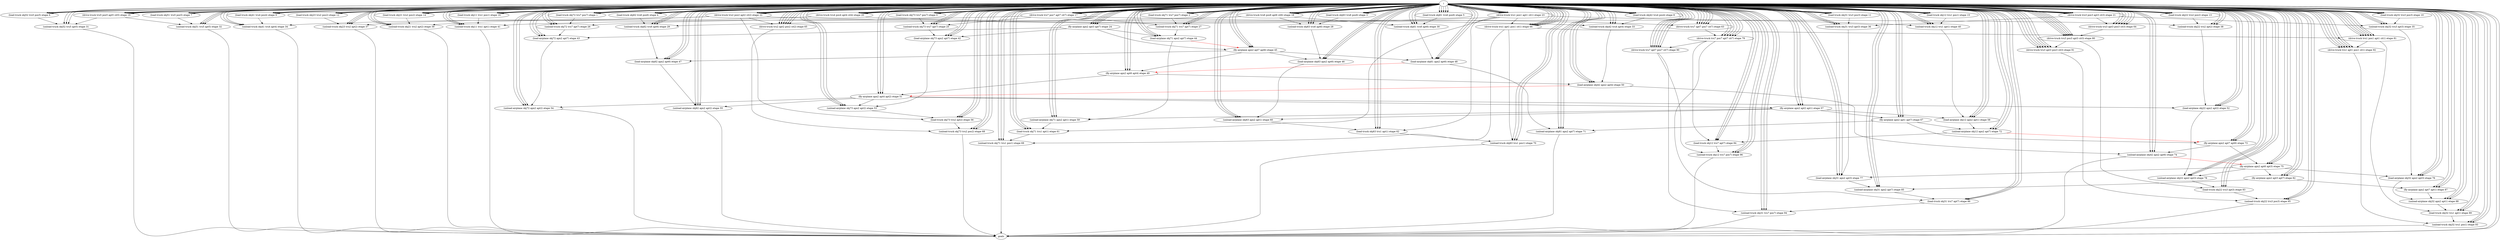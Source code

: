 digraph D { 
" i " -> "(load-truck obj73 tru7 pos7) etape 0";
" i " -> "(load-truck obj73 tru7 pos7) etape 0";
" i " -> "(load-truck obj73 tru7 pos7) etape 0";
" i " -> "(load-truck obj73 tru7 pos7) etape 0";
" i " -> "(load-truck obj73 tru7 pos7) etape 0";
" i " -> "(load-truck obj72 tru7 pos7) etape 1";
" i " -> "(load-truck obj72 tru7 pos7) etape 1";
" i " -> "(load-truck obj72 tru7 pos7) etape 1";
" i " -> "(load-truck obj72 tru7 pos7) etape 1";
" i " -> "(load-truck obj72 tru7 pos7) etape 1";
" i " -> "(load-truck obj71 tru7 pos7) etape 2";
" i " -> "(load-truck obj71 tru7 pos7) etape 2";
" i " -> "(load-truck obj71 tru7 pos7) etape 2";
" i " -> "(load-truck obj71 tru7 pos7) etape 2";
" i " -> "(load-truck obj71 tru7 pos7) etape 2";
" i " -> "(load-truck obj63 tru6 pos6) etape 3";
" i " -> "(load-truck obj63 tru6 pos6) etape 3";
" i " -> "(load-truck obj63 tru6 pos6) etape 3";
" i " -> "(load-truck obj63 tru6 pos6) etape 3";
" i " -> "(load-truck obj63 tru6 pos6) etape 3";
" i " -> "(load-truck obj62 tru6 pos6) etape 4";
" i " -> "(load-truck obj62 tru6 pos6) etape 4";
" i " -> "(load-truck obj62 tru6 pos6) etape 4";
" i " -> "(load-truck obj62 tru6 pos6) etape 4";
" i " -> "(load-truck obj62 tru6 pos6) etape 4";
" i " -> "(load-truck obj61 tru6 pos6) etape 5";
" i " -> "(load-truck obj61 tru6 pos6) etape 5";
" i " -> "(load-truck obj61 tru6 pos6) etape 5";
" i " -> "(load-truck obj61 tru6 pos6) etape 5";
" i " -> "(load-truck obj61 tru6 pos6) etape 5";
" i " -> "(load-truck obj52 tru5 pos5) etape 6";
" i " -> "(load-truck obj52 tru5 pos5) etape 6";
" i " -> "(load-truck obj52 tru5 pos5) etape 6";
" i " -> "(load-truck obj52 tru5 pos5) etape 6";
" i " -> "(load-truck obj52 tru5 pos5) etape 6";
" i " -> "(load-truck obj51 tru5 pos5) etape 7";
" i " -> "(load-truck obj51 tru5 pos5) etape 7";
" i " -> "(load-truck obj51 tru5 pos5) etape 7";
" i " -> "(load-truck obj51 tru5 pos5) etape 7";
" i " -> "(load-truck obj51 tru5 pos5) etape 7";
" i " -> "(load-truck obj42 tru4 pos4) etape 8";
" i " -> "(load-truck obj42 tru4 pos4) etape 8";
" i " -> "(load-truck obj42 tru4 pos4) etape 8";
" i " -> "(load-truck obj42 tru4 pos4) etape 8";
" i " -> "(load-truck obj42 tru4 pos4) etape 8";
" i " -> "(load-truck obj41 tru4 pos4) etape 9";
" i " -> "(load-truck obj41 tru4 pos4) etape 9";
" i " -> "(load-truck obj41 tru4 pos4) etape 9";
" i " -> "(load-truck obj41 tru4 pos4) etape 9";
" i " -> "(load-truck obj41 tru4 pos4) etape 9";
" i " -> "(load-truck obj32 tru3 pos3) etape 10";
" i " -> "(load-truck obj32 tru3 pos3) etape 10";
" i " -> "(load-truck obj32 tru3 pos3) etape 10";
" i " -> "(load-truck obj32 tru3 pos3) etape 10";
" i " -> "(load-truck obj32 tru3 pos3) etape 10";
" i " -> "(load-truck obj31 tru3 pos3) etape 11";
" i " -> "(load-truck obj31 tru3 pos3) etape 11";
" i " -> "(load-truck obj31 tru3 pos3) etape 11";
" i " -> "(load-truck obj31 tru3 pos3) etape 11";
" i " -> "(load-truck obj31 tru3 pos3) etape 11";
" i " -> "(load-truck obj23 tru2 pos2) etape 12";
" i " -> "(load-truck obj23 tru2 pos2) etape 12";
" i " -> "(load-truck obj23 tru2 pos2) etape 12";
" i " -> "(load-truck obj23 tru2 pos2) etape 12";
" i " -> "(load-truck obj23 tru2 pos2) etape 12";
" i " -> "(load-truck obj22 tru2 pos2) etape 13";
" i " -> "(load-truck obj22 tru2 pos2) etape 13";
" i " -> "(load-truck obj22 tru2 pos2) etape 13";
" i " -> "(load-truck obj22 tru2 pos2) etape 13";
" i " -> "(load-truck obj22 tru2 pos2) etape 13";
" i " -> "(load-truck obj21 tru2 pos2) etape 14";
" i " -> "(load-truck obj21 tru2 pos2) etape 14";
" i " -> "(load-truck obj21 tru2 pos2) etape 14";
" i " -> "(load-truck obj21 tru2 pos2) etape 14";
" i " -> "(load-truck obj21 tru2 pos2) etape 14";
" i " -> "(load-truck obj12 tru1 pos1) etape 15";
" i " -> "(load-truck obj12 tru1 pos1) etape 15";
" i " -> "(load-truck obj12 tru1 pos1) etape 15";
" i " -> "(load-truck obj12 tru1 pos1) etape 15";
" i " -> "(load-truck obj12 tru1 pos1) etape 15";
" i " -> "(load-truck obj11 tru1 pos1) etape 16";
" i " -> "(load-truck obj11 tru1 pos1) etape 16";
" i " -> "(load-truck obj11 tru1 pos1) etape 16";
" i " -> "(load-truck obj11 tru1 pos1) etape 16";
" i " -> "(load-truck obj11 tru1 pos1) etape 16";
" i " -> "(drive-truck tru7 pos7 apt7 cit7) etape 17";
" i " -> "(drive-truck tru7 pos7 apt7 cit7) etape 17";
" i " -> "(drive-truck tru7 pos7 apt7 cit7) etape 17";
" i " -> "(drive-truck tru7 pos7 apt7 cit7) etape 17";
" i " -> "(drive-truck tru7 pos7 apt7 cit7) etape 17";
" i " -> "(drive-truck tru7 pos7 apt7 cit7) etape 17";
" i " -> "(drive-truck tru7 pos7 apt7 cit7) etape 17";
" i " -> "(drive-truck tru6 pos6 apt6 cit6) etape 18";
" i " -> "(drive-truck tru6 pos6 apt6 cit6) etape 18";
" i " -> "(drive-truck tru6 pos6 apt6 cit6) etape 18";
" i " -> "(drive-truck tru6 pos6 apt6 cit6) etape 18";
" i " -> "(drive-truck tru6 pos6 apt6 cit6) etape 18";
" i " -> "(drive-truck tru6 pos6 apt6 cit6) etape 18";
" i " -> "(drive-truck tru6 pos6 apt6 cit6) etape 18";
" i " -> "(drive-truck tru5 pos5 apt5 cit5) etape 19";
" i " -> "(drive-truck tru5 pos5 apt5 cit5) etape 19";
" i " -> "(drive-truck tru5 pos5 apt5 cit5) etape 19";
" i " -> "(drive-truck tru5 pos5 apt5 cit5) etape 19";
" i " -> "(drive-truck tru5 pos5 apt5 cit5) etape 19";
" i " -> "(drive-truck tru5 pos5 apt5 cit5) etape 19";
" i " -> "(drive-truck tru5 pos5 apt5 cit5) etape 19";
" i " -> "(drive-truck tru4 pos4 apt4 cit4) etape 20";
" i " -> "(drive-truck tru4 pos4 apt4 cit4) etape 20";
" i " -> "(drive-truck tru4 pos4 apt4 cit4) etape 20";
" i " -> "(drive-truck tru4 pos4 apt4 cit4) etape 20";
" i " -> "(drive-truck tru4 pos4 apt4 cit4) etape 20";
" i " -> "(drive-truck tru4 pos4 apt4 cit4) etape 20";
" i " -> "(drive-truck tru4 pos4 apt4 cit4) etape 20";
" i " -> "(drive-truck tru3 pos3 apt3 cit3) etape 21";
" i " -> "(drive-truck tru3 pos3 apt3 cit3) etape 21";
" i " -> "(drive-truck tru3 pos3 apt3 cit3) etape 21";
" i " -> "(drive-truck tru3 pos3 apt3 cit3) etape 21";
" i " -> "(drive-truck tru3 pos3 apt3 cit3) etape 21";
" i " -> "(drive-truck tru3 pos3 apt3 cit3) etape 21";
" i " -> "(drive-truck tru3 pos3 apt3 cit3) etape 21";
" i " -> "(drive-truck tru2 pos2 apt2 cit2) etape 22";
" i " -> "(drive-truck tru2 pos2 apt2 cit2) etape 22";
" i " -> "(drive-truck tru2 pos2 apt2 cit2) etape 22";
" i " -> "(drive-truck tru2 pos2 apt2 cit2) etape 22";
" i " -> "(drive-truck tru2 pos2 apt2 cit2) etape 22";
" i " -> "(drive-truck tru2 pos2 apt2 cit2) etape 22";
" i " -> "(drive-truck tru2 pos2 apt2 cit2) etape 22";
" i " -> "(drive-truck tru1 pos1 apt1 cit1) etape 23";
" i " -> "(drive-truck tru1 pos1 apt1 cit1) etape 23";
" i " -> "(drive-truck tru1 pos1 apt1 cit1) etape 23";
" i " -> "(drive-truck tru1 pos1 apt1 cit1) etape 23";
" i " -> "(drive-truck tru1 pos1 apt1 cit1) etape 23";
" i " -> "(drive-truck tru1 pos1 apt1 cit1) etape 23";
" i " -> "(drive-truck tru1 pos1 apt1 cit1) etape 23";
" i " -> "(fly-airplane apn2 apt3 apt7) etape 24";
" i " -> "(fly-airplane apn2 apt3 apt7) etape 24";
" i " -> "(fly-airplane apn2 apt3 apt7) etape 24";
" i " -> "(fly-airplane apn2 apt3 apt7) etape 24";
" i " -> "(unload-truck obj73 tru7 apt7) etape 25";
" i " -> "(unload-truck obj73 tru7 apt7) etape 25";
" i " -> "(unload-truck obj73 tru7 apt7) etape 25";
"(drive-truck tru7 pos7 apt7 cit7) etape 17" -> "(unload-truck obj73 tru7 apt7) etape 25";
"(load-truck obj73 tru7 pos7) etape 0" -> "(unload-truck obj73 tru7 apt7) etape 25";
" i " -> "(unload-truck obj72 tru7 apt7) etape 26";
" i " -> "(unload-truck obj72 tru7 apt7) etape 26";
" i " -> "(unload-truck obj72 tru7 apt7) etape 26";
"(drive-truck tru7 pos7 apt7 cit7) etape 17" -> "(unload-truck obj72 tru7 apt7) etape 26";
"(load-truck obj72 tru7 pos7) etape 1" -> "(unload-truck obj72 tru7 apt7) etape 26";
" i " -> "(unload-truck obj71 tru7 apt7) etape 27";
" i " -> "(unload-truck obj71 tru7 apt7) etape 27";
" i " -> "(unload-truck obj71 tru7 apt7) etape 27";
"(drive-truck tru7 pos7 apt7 cit7) etape 17" -> "(unload-truck obj71 tru7 apt7) etape 27";
"(load-truck obj71 tru7 pos7) etape 2" -> "(unload-truck obj71 tru7 apt7) etape 27";
" i " -> "(unload-truck obj63 tru6 apt6) etape 28";
" i " -> "(unload-truck obj63 tru6 apt6) etape 28";
" i " -> "(unload-truck obj63 tru6 apt6) etape 28";
"(drive-truck tru6 pos6 apt6 cit6) etape 18" -> "(unload-truck obj63 tru6 apt6) etape 28";
"(load-truck obj63 tru6 pos6) etape 3" -> "(unload-truck obj63 tru6 apt6) etape 28";
" i " -> "(unload-truck obj62 tru6 apt6) etape 29";
" i " -> "(unload-truck obj62 tru6 apt6) etape 29";
" i " -> "(unload-truck obj62 tru6 apt6) etape 29";
"(drive-truck tru6 pos6 apt6 cit6) etape 18" -> "(unload-truck obj62 tru6 apt6) etape 29";
"(load-truck obj62 tru6 pos6) etape 4" -> "(unload-truck obj62 tru6 apt6) etape 29";
" i " -> "(unload-truck obj61 tru6 apt6) etape 30";
" i " -> "(unload-truck obj61 tru6 apt6) etape 30";
" i " -> "(unload-truck obj61 tru6 apt6) etape 30";
"(drive-truck tru6 pos6 apt6 cit6) etape 18" -> "(unload-truck obj61 tru6 apt6) etape 30";
"(load-truck obj61 tru6 pos6) etape 5" -> "(unload-truck obj61 tru6 apt6) etape 30";
" i " -> "(unload-truck obj52 tru5 apt5) etape 31";
" i " -> "(unload-truck obj52 tru5 apt5) etape 31";
" i " -> "(unload-truck obj52 tru5 apt5) etape 31";
"(drive-truck tru5 pos5 apt5 cit5) etape 19" -> "(unload-truck obj52 tru5 apt5) etape 31";
"(load-truck obj52 tru5 pos5) etape 6" -> "(unload-truck obj52 tru5 apt5) etape 31";
" i " -> "(unload-truck obj51 tru5 apt5) etape 32";
" i " -> "(unload-truck obj51 tru5 apt5) etape 32";
" i " -> "(unload-truck obj51 tru5 apt5) etape 32";
"(drive-truck tru5 pos5 apt5 cit5) etape 19" -> "(unload-truck obj51 tru5 apt5) etape 32";
"(load-truck obj51 tru5 pos5) etape 7" -> "(unload-truck obj51 tru5 apt5) etape 32";
" i " -> "(unload-truck obj42 tru4 apt4) etape 33";
" i " -> "(unload-truck obj42 tru4 apt4) etape 33";
" i " -> "(unload-truck obj42 tru4 apt4) etape 33";
"(drive-truck tru4 pos4 apt4 cit4) etape 20" -> "(unload-truck obj42 tru4 apt4) etape 33";
"(load-truck obj42 tru4 pos4) etape 8" -> "(unload-truck obj42 tru4 apt4) etape 33";
" i " -> "(unload-truck obj41 tru4 apt4) etape 34";
" i " -> "(unload-truck obj41 tru4 apt4) etape 34";
" i " -> "(unload-truck obj41 tru4 apt4) etape 34";
"(drive-truck tru4 pos4 apt4 cit4) etape 20" -> "(unload-truck obj41 tru4 apt4) etape 34";
"(load-truck obj41 tru4 pos4) etape 9" -> "(unload-truck obj41 tru4 apt4) etape 34";
" i " -> "(unload-truck obj32 tru3 apt3) etape 35";
" i " -> "(unload-truck obj32 tru3 apt3) etape 35";
" i " -> "(unload-truck obj32 tru3 apt3) etape 35";
"(drive-truck tru3 pos3 apt3 cit3) etape 21" -> "(unload-truck obj32 tru3 apt3) etape 35";
"(load-truck obj32 tru3 pos3) etape 10" -> "(unload-truck obj32 tru3 apt3) etape 35";
" i " -> "(unload-truck obj31 tru3 apt3) etape 36";
" i " -> "(unload-truck obj31 tru3 apt3) etape 36";
" i " -> "(unload-truck obj31 tru3 apt3) etape 36";
"(drive-truck tru3 pos3 apt3 cit3) etape 21" -> "(unload-truck obj31 tru3 apt3) etape 36";
"(load-truck obj31 tru3 pos3) etape 11" -> "(unload-truck obj31 tru3 apt3) etape 36";
" i " -> "(unload-truck obj23 tru2 apt2) etape 37";
" i " -> "(unload-truck obj23 tru2 apt2) etape 37";
" i " -> "(unload-truck obj23 tru2 apt2) etape 37";
"(drive-truck tru2 pos2 apt2 cit2) etape 22" -> "(unload-truck obj23 tru2 apt2) etape 37";
"(load-truck obj23 tru2 pos2) etape 12" -> "(unload-truck obj23 tru2 apt2) etape 37";
" i " -> "(unload-truck obj22 tru2 apt2) etape 38";
" i " -> "(unload-truck obj22 tru2 apt2) etape 38";
" i " -> "(unload-truck obj22 tru2 apt2) etape 38";
"(drive-truck tru2 pos2 apt2 cit2) etape 22" -> "(unload-truck obj22 tru2 apt2) etape 38";
"(load-truck obj22 tru2 pos2) etape 13" -> "(unload-truck obj22 tru2 apt2) etape 38";
" i " -> "(unload-truck obj21 tru2 apt2) etape 39";
" i " -> "(unload-truck obj21 tru2 apt2) etape 39";
" i " -> "(unload-truck obj21 tru2 apt2) etape 39";
"(drive-truck tru2 pos2 apt2 cit2) etape 22" -> "(unload-truck obj21 tru2 apt2) etape 39";
"(load-truck obj21 tru2 pos2) etape 14" -> "(unload-truck obj21 tru2 apt2) etape 39";
" i " -> "(unload-truck obj12 tru1 apt1) etape 40";
" i " -> "(unload-truck obj12 tru1 apt1) etape 40";
" i " -> "(unload-truck obj12 tru1 apt1) etape 40";
"(drive-truck tru1 pos1 apt1 cit1) etape 23" -> "(unload-truck obj12 tru1 apt1) etape 40";
"(load-truck obj12 tru1 pos1) etape 15" -> "(unload-truck obj12 tru1 apt1) etape 40";
" i " -> "(unload-truck obj11 tru1 apt1) etape 41";
" i " -> "(unload-truck obj11 tru1 apt1) etape 41";
" i " -> "(unload-truck obj11 tru1 apt1) etape 41";
"(drive-truck tru1 pos1 apt1 cit1) etape 23" -> "(unload-truck obj11 tru1 apt1) etape 41";
"(load-truck obj11 tru1 pos1) etape 16" -> "(unload-truck obj11 tru1 apt1) etape 41";
" i " -> "(load-airplane obj73 apn2 apt7) etape 42";
" i " -> "(load-airplane obj73 apn2 apt7) etape 42";
" i " -> "(load-airplane obj73 apn2 apt7) etape 42";
"(unload-truck obj73 tru7 apt7) etape 25" -> "(load-airplane obj73 apn2 apt7) etape 42";
"(fly-airplane apn2 apt3 apt7) etape 24" -> "(load-airplane obj73 apn2 apt7) etape 42";
" i " -> "(load-airplane obj72 apn2 apt7) etape 43";
" i " -> "(load-airplane obj72 apn2 apt7) etape 43";
" i " -> "(load-airplane obj72 apn2 apt7) etape 43";
"(unload-truck obj72 tru7 apt7) etape 26" -> "(load-airplane obj72 apn2 apt7) etape 43";
"(fly-airplane apn2 apt3 apt7) etape 24" -> "(load-airplane obj72 apn2 apt7) etape 43";
" i " -> "(load-airplane obj71 apn2 apt7) etape 44";
" i " -> "(load-airplane obj71 apn2 apt7) etape 44";
" i " -> "(load-airplane obj71 apn2 apt7) etape 44";
"(unload-truck obj71 tru7 apt7) etape 27" -> "(load-airplane obj71 apn2 apt7) etape 44";
"(fly-airplane apn2 apt3 apt7) etape 24" -> "(load-airplane obj71 apn2 apt7) etape 44";
" i " -> "(fly-airplane apn2 apt7 apt6) etape 45";
" i " -> "(fly-airplane apn2 apt7 apt6) etape 45";
" i " -> "(fly-airplane apn2 apt7 apt6) etape 45";
"(fly-airplane apn2 apt3 apt7) etape 24" -> "(fly-airplane apn2 apt7 apt6) etape 45";
" i " -> "(load-airplane obj63 apn2 apt6) etape 46";
" i " -> "(load-airplane obj63 apn2 apt6) etape 46";
" i " -> "(load-airplane obj63 apn2 apt6) etape 46";
"(unload-truck obj63 tru6 apt6) etape 28" -> "(load-airplane obj63 apn2 apt6) etape 46";
"(fly-airplane apn2 apt7 apt6) etape 45" -> "(load-airplane obj63 apn2 apt6) etape 46";
" i " -> "(load-airplane obj62 apn2 apt6) etape 47";
" i " -> "(load-airplane obj62 apn2 apt6) etape 47";
" i " -> "(load-airplane obj62 apn2 apt6) etape 47";
"(unload-truck obj62 tru6 apt6) etape 29" -> "(load-airplane obj62 apn2 apt6) etape 47";
"(fly-airplane apn2 apt7 apt6) etape 45" -> "(load-airplane obj62 apn2 apt6) etape 47";
" i " -> "(load-airplane obj61 apn2 apt6) etape 48";
" i " -> "(load-airplane obj61 apn2 apt6) etape 48";
" i " -> "(load-airplane obj61 apn2 apt6) etape 48";
"(unload-truck obj61 tru6 apt6) etape 30" -> "(load-airplane obj61 apn2 apt6) etape 48";
"(fly-airplane apn2 apt7 apt6) etape 45" -> "(load-airplane obj61 apn2 apt6) etape 48";
" i " -> "(fly-airplane apn2 apt6 apt4) etape 49";
" i " -> "(fly-airplane apn2 apt6 apt4) etape 49";
" i " -> "(fly-airplane apn2 apt6 apt4) etape 49";
"(fly-airplane apn2 apt7 apt6) etape 45" -> "(fly-airplane apn2 apt6 apt4) etape 49";
" i " -> "(load-airplane obj42 apn2 apt4) etape 50";
" i " -> "(load-airplane obj42 apn2 apt4) etape 50";
" i " -> "(load-airplane obj42 apn2 apt4) etape 50";
"(fly-airplane apn2 apt6 apt4) etape 49" -> "(load-airplane obj42 apn2 apt4) etape 50";
"(unload-truck obj42 tru4 apt4) etape 33" -> "(load-airplane obj42 apn2 apt4) etape 50";
" i " -> "(fly-airplane apn2 apt4 apt2) etape 51";
" i " -> "(fly-airplane apn2 apt4 apt2) etape 51";
" i " -> "(fly-airplane apn2 apt4 apt2) etape 51";
"(fly-airplane apn2 apt6 apt4) etape 49" -> "(fly-airplane apn2 apt4 apt2) etape 51";
" i " -> "(load-airplane obj22 apn2 apt2) etape 52";
" i " -> "(load-airplane obj22 apn2 apt2) etape 52";
" i " -> "(load-airplane obj22 apn2 apt2) etape 52";
"(fly-airplane apn2 apt4 apt2) etape 51" -> "(load-airplane obj22 apn2 apt2) etape 52";
"(unload-truck obj22 tru2 apt2) etape 38" -> "(load-airplane obj22 apn2 apt2) etape 52";
" i " -> "(unload-airplane obj73 apn2 apt2) etape 53";
" i " -> "(unload-airplane obj73 apn2 apt2) etape 53";
" i " -> "(unload-airplane obj73 apn2 apt2) etape 53";
"(fly-airplane apn2 apt4 apt2) etape 51" -> "(unload-airplane obj73 apn2 apt2) etape 53";
"(load-airplane obj73 apn2 apt7) etape 42" -> "(unload-airplane obj73 apn2 apt2) etape 53";
" i " -> "(unload-airplane obj72 apn2 apt2) etape 54";
" i " -> "(unload-airplane obj72 apn2 apt2) etape 54";
" i " -> "(unload-airplane obj72 apn2 apt2) etape 54";
"(fly-airplane apn2 apt4 apt2) etape 51" -> "(unload-airplane obj72 apn2 apt2) etape 54";
"(load-airplane obj72 apn2 apt7) etape 43" -> "(unload-airplane obj72 apn2 apt2) etape 54";
" i " -> "(unload-airplane obj62 apn2 apt2) etape 55";
" i " -> "(unload-airplane obj62 apn2 apt2) etape 55";
" i " -> "(unload-airplane obj62 apn2 apt2) etape 55";
"(fly-airplane apn2 apt4 apt2) etape 51" -> "(unload-airplane obj62 apn2 apt2) etape 55";
"(load-airplane obj62 apn2 apt6) etape 47" -> "(unload-airplane obj62 apn2 apt2) etape 55";
" i " -> "(load-truck obj73 tru2 apt2) etape 56";
" i " -> "(load-truck obj73 tru2 apt2) etape 56";
" i " -> "(load-truck obj73 tru2 apt2) etape 56";
"(unload-airplane obj73 apn2 apt2) etape 53" -> "(load-truck obj73 tru2 apt2) etape 56";
"(drive-truck tru2 pos2 apt2 cit2) etape 22" -> "(load-truck obj73 tru2 apt2) etape 56";
" i " -> "(fly-airplane apn2 apt2 apt1) etape 57";
" i " -> "(fly-airplane apn2 apt2 apt1) etape 57";
" i " -> "(fly-airplane apn2 apt2 apt1) etape 57";
"(fly-airplane apn2 apt4 apt2) etape 51" -> "(fly-airplane apn2 apt2 apt1) etape 57";
" i " -> "(load-airplane obj12 apn2 apt1) etape 58";
" i " -> "(load-airplane obj12 apn2 apt1) etape 58";
" i " -> "(load-airplane obj12 apn2 apt1) etape 58";
"(fly-airplane apn2 apt2 apt1) etape 57" -> "(load-airplane obj12 apn2 apt1) etape 58";
"(unload-truck obj12 tru1 apt1) etape 40" -> "(load-airplane obj12 apn2 apt1) etape 58";
" i " -> "(unload-airplane obj71 apn2 apt1) etape 59";
" i " -> "(unload-airplane obj71 apn2 apt1) etape 59";
" i " -> "(unload-airplane obj71 apn2 apt1) etape 59";
"(fly-airplane apn2 apt2 apt1) etape 57" -> "(unload-airplane obj71 apn2 apt1) etape 59";
"(load-airplane obj71 apn2 apt7) etape 44" -> "(unload-airplane obj71 apn2 apt1) etape 59";
" i " -> "(unload-airplane obj63 apn2 apt1) etape 60";
" i " -> "(unload-airplane obj63 apn2 apt1) etape 60";
" i " -> "(unload-airplane obj63 apn2 apt1) etape 60";
"(fly-airplane apn2 apt2 apt1) etape 57" -> "(unload-airplane obj63 apn2 apt1) etape 60";
"(load-airplane obj63 apn2 apt6) etape 46" -> "(unload-airplane obj63 apn2 apt1) etape 60";
" i " -> "(load-truck obj71 tru1 apt1) etape 61";
" i " -> "(load-truck obj71 tru1 apt1) etape 61";
" i " -> "(load-truck obj71 tru1 apt1) etape 61";
"(unload-airplane obj71 apn2 apt1) etape 59" -> "(load-truck obj71 tru1 apt1) etape 61";
"(drive-truck tru1 pos1 apt1 cit1) etape 23" -> "(load-truck obj71 tru1 apt1) etape 61";
" i " -> "(load-truck obj63 tru1 apt1) etape 62";
" i " -> "(load-truck obj63 tru1 apt1) etape 62";
" i " -> "(load-truck obj63 tru1 apt1) etape 62";
"(unload-airplane obj63 apn2 apt1) etape 60" -> "(load-truck obj63 tru1 apt1) etape 62";
"(drive-truck tru1 pos1 apt1 cit1) etape 23" -> "(load-truck obj63 tru1 apt1) etape 62";
" i " -> "(drive-truck tru7 apt7 pos7 cit7) etape 63";
" i " -> "(drive-truck tru7 apt7 pos7 cit7) etape 63";
" i " -> "(drive-truck tru7 apt7 pos7 cit7) etape 63";
" i " -> "(drive-truck tru7 apt7 pos7 cit7) etape 63";
" i " -> "(drive-truck tru7 apt7 pos7 cit7) etape 63";
" i " -> "(drive-truck tru7 apt7 pos7 cit7) etape 63";
"(drive-truck tru7 pos7 apt7 cit7) etape 17" -> "(drive-truck tru7 apt7 pos7 cit7) etape 63";
" i " -> "(drive-truck tru3 apt3 pos3 cit3) etape 64";
" i " -> "(drive-truck tru3 apt3 pos3 cit3) etape 64";
" i " -> "(drive-truck tru3 apt3 pos3 cit3) etape 64";
" i " -> "(drive-truck tru3 apt3 pos3 cit3) etape 64";
" i " -> "(drive-truck tru3 apt3 pos3 cit3) etape 64";
" i " -> "(drive-truck tru3 apt3 pos3 cit3) etape 64";
"(drive-truck tru3 pos3 apt3 cit3) etape 21" -> "(drive-truck tru3 apt3 pos3 cit3) etape 64";
" i " -> "(drive-truck tru2 apt2 pos2 cit2) etape 65";
" i " -> "(drive-truck tru2 apt2 pos2 cit2) etape 65";
" i " -> "(drive-truck tru2 apt2 pos2 cit2) etape 65";
" i " -> "(drive-truck tru2 apt2 pos2 cit2) etape 65";
" i " -> "(drive-truck tru2 apt2 pos2 cit2) etape 65";
" i " -> "(drive-truck tru2 apt2 pos2 cit2) etape 65";
"(drive-truck tru2 pos2 apt2 cit2) etape 22" -> "(drive-truck tru2 apt2 pos2 cit2) etape 65";
" i " -> "(drive-truck tru1 apt1 pos1 cit1) etape 66";
" i " -> "(drive-truck tru1 apt1 pos1 cit1) etape 66";
" i " -> "(drive-truck tru1 apt1 pos1 cit1) etape 66";
" i " -> "(drive-truck tru1 apt1 pos1 cit1) etape 66";
" i " -> "(drive-truck tru1 apt1 pos1 cit1) etape 66";
" i " -> "(drive-truck tru1 apt1 pos1 cit1) etape 66";
"(drive-truck tru1 pos1 apt1 cit1) etape 23" -> "(drive-truck tru1 apt1 pos1 cit1) etape 66";
" i " -> "(fly-airplane apn2 apt1 apt7) etape 67";
" i " -> "(fly-airplane apn2 apt1 apt7) etape 67";
" i " -> "(fly-airplane apn2 apt1 apt7) etape 67";
"(fly-airplane apn2 apt2 apt1) etape 57" -> "(fly-airplane apn2 apt1 apt7) etape 67";
" i " -> "(unload-truck obj73 tru2 pos2) etape 68";
" i " -> "(unload-truck obj73 tru2 pos2) etape 68";
" i " -> "(unload-truck obj73 tru2 pos2) etape 68";
"(drive-truck tru2 apt2 pos2 cit2) etape 65" -> "(unload-truck obj73 tru2 pos2) etape 68";
"(load-truck obj73 tru2 apt2) etape 56" -> "(unload-truck obj73 tru2 pos2) etape 68";
" i " -> "(unload-truck obj71 tru1 pos1) etape 69";
" i " -> "(unload-truck obj71 tru1 pos1) etape 69";
" i " -> "(unload-truck obj71 tru1 pos1) etape 69";
"(drive-truck tru1 apt1 pos1 cit1) etape 66" -> "(unload-truck obj71 tru1 pos1) etape 69";
"(load-truck obj71 tru1 apt1) etape 61" -> "(unload-truck obj71 tru1 pos1) etape 69";
" i " -> "(unload-truck obj63 tru1 pos1) etape 70";
" i " -> "(unload-truck obj63 tru1 pos1) etape 70";
" i " -> "(unload-truck obj63 tru1 pos1) etape 70";
"(drive-truck tru1 apt1 pos1 cit1) etape 66" -> "(unload-truck obj63 tru1 pos1) etape 70";
"(load-truck obj63 tru1 apt1) etape 62" -> "(unload-truck obj63 tru1 pos1) etape 70";
" i " -> "(unload-airplane obj61 apn2 apt7) etape 71";
" i " -> "(unload-airplane obj61 apn2 apt7) etape 71";
" i " -> "(unload-airplane obj61 apn2 apt7) etape 71";
"(fly-airplane apn2 apt1 apt7) etape 67" -> "(unload-airplane obj61 apn2 apt7) etape 71";
"(load-airplane obj61 apn2 apt6) etape 48" -> "(unload-airplane obj61 apn2 apt7) etape 71";
" i " -> "(unload-airplane obj12 apn2 apt7) etape 72";
" i " -> "(unload-airplane obj12 apn2 apt7) etape 72";
" i " -> "(unload-airplane obj12 apn2 apt7) etape 72";
"(fly-airplane apn2 apt1 apt7) etape 67" -> "(unload-airplane obj12 apn2 apt7) etape 72";
"(load-airplane obj12 apn2 apt1) etape 58" -> "(unload-airplane obj12 apn2 apt7) etape 72";
" i " -> "(fly-airplane apn2 apt7 apt6) etape 73";
" i " -> "(fly-airplane apn2 apt7 apt6) etape 73";
" i " -> "(fly-airplane apn2 apt7 apt6) etape 73";
"(fly-airplane apn2 apt1 apt7) etape 67" -> "(fly-airplane apn2 apt7 apt6) etape 73";
" i " -> "(unload-airplane obj42 apn2 apt6) etape 74";
" i " -> "(unload-airplane obj42 apn2 apt6) etape 74";
" i " -> "(unload-airplane obj42 apn2 apt6) etape 74";
"(fly-airplane apn2 apt7 apt6) etape 73" -> "(unload-airplane obj42 apn2 apt6) etape 74";
"(load-airplane obj42 apn2 apt4) etape 50" -> "(unload-airplane obj42 apn2 apt6) etape 74";
" i " -> "(fly-airplane apn2 apt6 apt3) etape 75";
" i " -> "(fly-airplane apn2 apt6 apt3) etape 75";
" i " -> "(fly-airplane apn2 apt6 apt3) etape 75";
"(fly-airplane apn2 apt7 apt6) etape 73" -> "(fly-airplane apn2 apt6 apt3) etape 75";
" i " -> "(load-airplane obj32 apn2 apt3) etape 76";
" i " -> "(load-airplane obj32 apn2 apt3) etape 76";
" i " -> "(load-airplane obj32 apn2 apt3) etape 76";
"(fly-airplane apn2 apt6 apt3) etape 75" -> "(load-airplane obj32 apn2 apt3) etape 76";
"(unload-truck obj32 tru3 apt3) etape 35" -> "(load-airplane obj32 apn2 apt3) etape 76";
" i " -> "(load-airplane obj31 apn2 apt3) etape 77";
" i " -> "(load-airplane obj31 apn2 apt3) etape 77";
" i " -> "(load-airplane obj31 apn2 apt3) etape 77";
"(fly-airplane apn2 apt6 apt3) etape 75" -> "(load-airplane obj31 apn2 apt3) etape 77";
"(unload-truck obj31 tru3 apt3) etape 36" -> "(load-airplane obj31 apn2 apt3) etape 77";
" i " -> "(unload-airplane obj22 apn2 apt3) etape 78";
" i " -> "(unload-airplane obj22 apn2 apt3) etape 78";
" i " -> "(unload-airplane obj22 apn2 apt3) etape 78";
"(fly-airplane apn2 apt6 apt3) etape 75" -> "(unload-airplane obj22 apn2 apt3) etape 78";
"(load-airplane obj22 apn2 apt2) etape 52" -> "(unload-airplane obj22 apn2 apt3) etape 78";
" i " -> "(drive-truck tru7 pos7 apt7 cit7) etape 79";
" i " -> "(drive-truck tru7 pos7 apt7 cit7) etape 79";
" i " -> "(drive-truck tru7 pos7 apt7 cit7) etape 79";
" i " -> "(drive-truck tru7 pos7 apt7 cit7) etape 79";
" i " -> "(drive-truck tru7 pos7 apt7 cit7) etape 79";
" i " -> "(drive-truck tru7 pos7 apt7 cit7) etape 79";
"(drive-truck tru7 apt7 pos7 cit7) etape 63" -> "(drive-truck tru7 pos7 apt7 cit7) etape 79";
" i " -> "(drive-truck tru3 pos3 apt3 cit3) etape 80";
" i " -> "(drive-truck tru3 pos3 apt3 cit3) etape 80";
" i " -> "(drive-truck tru3 pos3 apt3 cit3) etape 80";
" i " -> "(drive-truck tru3 pos3 apt3 cit3) etape 80";
" i " -> "(drive-truck tru3 pos3 apt3 cit3) etape 80";
" i " -> "(drive-truck tru3 pos3 apt3 cit3) etape 80";
"(drive-truck tru3 apt3 pos3 cit3) etape 64" -> "(drive-truck tru3 pos3 apt3 cit3) etape 80";
" i " -> "(drive-truck tru1 pos1 apt1 cit1) etape 81";
" i " -> "(drive-truck tru1 pos1 apt1 cit1) etape 81";
" i " -> "(drive-truck tru1 pos1 apt1 cit1) etape 81";
" i " -> "(drive-truck tru1 pos1 apt1 cit1) etape 81";
" i " -> "(drive-truck tru1 pos1 apt1 cit1) etape 81";
" i " -> "(drive-truck tru1 pos1 apt1 cit1) etape 81";
"(drive-truck tru1 apt1 pos1 cit1) etape 66" -> "(drive-truck tru1 pos1 apt1 cit1) etape 81";
" i " -> "(fly-airplane apn2 apt3 apt7) etape 82";
" i " -> "(fly-airplane apn2 apt3 apt7) etape 82";
" i " -> "(fly-airplane apn2 apt3 apt7) etape 82";
"(fly-airplane apn2 apt6 apt3) etape 75" -> "(fly-airplane apn2 apt3 apt7) etape 82";
" i " -> "(load-truck obj22 tru3 apt3) etape 83";
" i " -> "(load-truck obj22 tru3 apt3) etape 83";
" i " -> "(load-truck obj22 tru3 apt3) etape 83";
"(drive-truck tru3 pos3 apt3 cit3) etape 80" -> "(load-truck obj22 tru3 apt3) etape 83";
"(unload-airplane obj22 apn2 apt3) etape 78" -> "(load-truck obj22 tru3 apt3) etape 83";
" i " -> "(load-truck obj12 tru7 apt7) etape 84";
" i " -> "(load-truck obj12 tru7 apt7) etape 84";
" i " -> "(load-truck obj12 tru7 apt7) etape 84";
"(drive-truck tru7 pos7 apt7 cit7) etape 79" -> "(load-truck obj12 tru7 apt7) etape 84";
"(unload-airplane obj12 apn2 apt7) etape 72" -> "(load-truck obj12 tru7 apt7) etape 84";
" i " -> "(unload-airplane obj31 apn2 apt7) etape 85";
" i " -> "(unload-airplane obj31 apn2 apt7) etape 85";
" i " -> "(unload-airplane obj31 apn2 apt7) etape 85";
"(fly-airplane apn2 apt3 apt7) etape 82" -> "(unload-airplane obj31 apn2 apt7) etape 85";
"(load-airplane obj31 apn2 apt3) etape 77" -> "(unload-airplane obj31 apn2 apt7) etape 85";
" i " -> "(load-truck obj31 tru7 apt7) etape 86";
" i " -> "(load-truck obj31 tru7 apt7) etape 86";
" i " -> "(load-truck obj31 tru7 apt7) etape 86";
"(drive-truck tru7 pos7 apt7 cit7) etape 79" -> "(load-truck obj31 tru7 apt7) etape 86";
"(unload-airplane obj31 apn2 apt7) etape 85" -> "(load-truck obj31 tru7 apt7) etape 86";
" i " -> "(fly-airplane apn2 apt7 apt1) etape 87";
" i " -> "(fly-airplane apn2 apt7 apt1) etape 87";
" i " -> "(fly-airplane apn2 apt7 apt1) etape 87";
"(fly-airplane apn2 apt3 apt7) etape 82" -> "(fly-airplane apn2 apt7 apt1) etape 87";
" i " -> "(unload-airplane obj32 apn2 apt1) etape 88";
" i " -> "(unload-airplane obj32 apn2 apt1) etape 88";
" i " -> "(unload-airplane obj32 apn2 apt1) etape 88";
"(fly-airplane apn2 apt7 apt1) etape 87" -> "(unload-airplane obj32 apn2 apt1) etape 88";
"(load-airplane obj32 apn2 apt3) etape 76" -> "(unload-airplane obj32 apn2 apt1) etape 88";
" i " -> "(load-truck obj32 tru1 apt1) etape 89";
" i " -> "(load-truck obj32 tru1 apt1) etape 89";
" i " -> "(load-truck obj32 tru1 apt1) etape 89";
"(unload-airplane obj32 apn2 apt1) etape 88" -> "(load-truck obj32 tru1 apt1) etape 89";
"(drive-truck tru1 pos1 apt1 cit1) etape 81" -> "(load-truck obj32 tru1 apt1) etape 89";
" i " -> "(drive-truck tru7 apt7 pos7 cit7) etape 90";
" i " -> "(drive-truck tru7 apt7 pos7 cit7) etape 90";
" i " -> "(drive-truck tru7 apt7 pos7 cit7) etape 90";
" i " -> "(drive-truck tru7 apt7 pos7 cit7) etape 90";
" i " -> "(drive-truck tru7 apt7 pos7 cit7) etape 90";
" i " -> "(drive-truck tru7 apt7 pos7 cit7) etape 90";
"(drive-truck tru7 pos7 apt7 cit7) etape 79" -> "(drive-truck tru7 apt7 pos7 cit7) etape 90";
" i " -> "(drive-truck tru3 apt3 pos3 cit3) etape 91";
" i " -> "(drive-truck tru3 apt3 pos3 cit3) etape 91";
" i " -> "(drive-truck tru3 apt3 pos3 cit3) etape 91";
" i " -> "(drive-truck tru3 apt3 pos3 cit3) etape 91";
" i " -> "(drive-truck tru3 apt3 pos3 cit3) etape 91";
" i " -> "(drive-truck tru3 apt3 pos3 cit3) etape 91";
"(drive-truck tru3 pos3 apt3 cit3) etape 80" -> "(drive-truck tru3 apt3 pos3 cit3) etape 91";
" i " -> "(drive-truck tru1 apt1 pos1 cit1) etape 92";
" i " -> "(drive-truck tru1 apt1 pos1 cit1) etape 92";
" i " -> "(drive-truck tru1 apt1 pos1 cit1) etape 92";
" i " -> "(drive-truck tru1 apt1 pos1 cit1) etape 92";
" i " -> "(drive-truck tru1 apt1 pos1 cit1) etape 92";
" i " -> "(drive-truck tru1 apt1 pos1 cit1) etape 92";
"(drive-truck tru1 pos1 apt1 cit1) etape 81" -> "(drive-truck tru1 apt1 pos1 cit1) etape 92";
" i " -> "(unload-truck obj32 tru1 pos1) etape 93";
" i " -> "(unload-truck obj32 tru1 pos1) etape 93";
" i " -> "(unload-truck obj32 tru1 pos1) etape 93";
"(drive-truck tru1 apt1 pos1 cit1) etape 92" -> "(unload-truck obj32 tru1 pos1) etape 93";
"(load-truck obj32 tru1 apt1) etape 89" -> "(unload-truck obj32 tru1 pos1) etape 93";
" i " -> "(unload-truck obj31 tru7 pos7) etape 94";
" i " -> "(unload-truck obj31 tru7 pos7) etape 94";
" i " -> "(unload-truck obj31 tru7 pos7) etape 94";
"(drive-truck tru7 apt7 pos7 cit7) etape 90" -> "(unload-truck obj31 tru7 pos7) etape 94";
"(load-truck obj31 tru7 apt7) etape 86" -> "(unload-truck obj31 tru7 pos7) etape 94";
" i " -> "(unload-truck obj22 tru3 pos3) etape 95";
" i " -> "(unload-truck obj22 tru3 pos3) etape 95";
" i " -> "(unload-truck obj22 tru3 pos3) etape 95";
"(drive-truck tru3 apt3 pos3 cit3) etape 91" -> "(unload-truck obj22 tru3 pos3) etape 95";
"(load-truck obj22 tru3 apt3) etape 83" -> "(unload-truck obj22 tru3 pos3) etape 95";
" i " -> "(unload-truck obj12 tru7 pos7) etape 96";
" i " -> "(unload-truck obj12 tru7 pos7) etape 96";
" i " -> "(unload-truck obj12 tru7 pos7) etape 96";
"(drive-truck tru7 apt7 pos7 cit7) etape 90" -> "(unload-truck obj12 tru7 pos7) etape 96";
"(load-truck obj12 tru7 apt7) etape 84" -> "(unload-truck obj12 tru7 pos7) etape 96";
"(unload-truck obj73 tru2 pos2) etape 68" -> goals;
"(unload-airplane obj72 apn2 apt2) etape 54" -> goals;
"(unload-truck obj71 tru1 pos1) etape 69" -> goals;
"(unload-truck obj63 tru1 pos1) etape 70" -> goals;
"(unload-airplane obj62 apn2 apt2) etape 55" -> goals;
"(unload-airplane obj61 apn2 apt7) etape 71" -> goals;
"(unload-truck obj52 tru5 apt5) etape 31" -> goals;
"(unload-truck obj51 tru5 apt5) etape 32" -> goals;
"(unload-airplane obj42 apn2 apt6) etape 74" -> goals;
"(unload-truck obj41 tru4 apt4) etape 34" -> goals;
" i " -> goals;
"(unload-truck obj32 tru1 pos1) etape 93" -> goals;
"(unload-truck obj31 tru7 pos7) etape 94" -> goals;
"(unload-truck obj23 tru2 apt2) etape 37" -> goals;
"(unload-truck obj22 tru3 pos3) etape 95" -> goals;
"(unload-truck obj21 tru2 apt2) etape 39" -> goals;
" i " -> goals;
"(unload-truck obj12 tru7 pos7) etape 96" -> goals;
"(unload-truck obj11 tru1 apt1) etape 41" -> goals;
edge [color=red];
"(load-airplane obj71 apn2 apt7) etape 44" -> "(fly-airplane apn2 apt7 apt6) etape 45";
"(load-airplane obj61 apn2 apt6) etape 48" -> "(fly-airplane apn2 apt6 apt4) etape 49";
"(load-airplane obj42 apn2 apt4) etape 50" -> "(fly-airplane apn2 apt4 apt2) etape 51";
"(unload-airplane obj12 apn2 apt7) etape 72" -> "(fly-airplane apn2 apt7 apt6) etape 73";
"(unload-airplane obj42 apn2 apt6) etape 74" -> "(fly-airplane apn2 apt6 apt3) etape 75";
} 